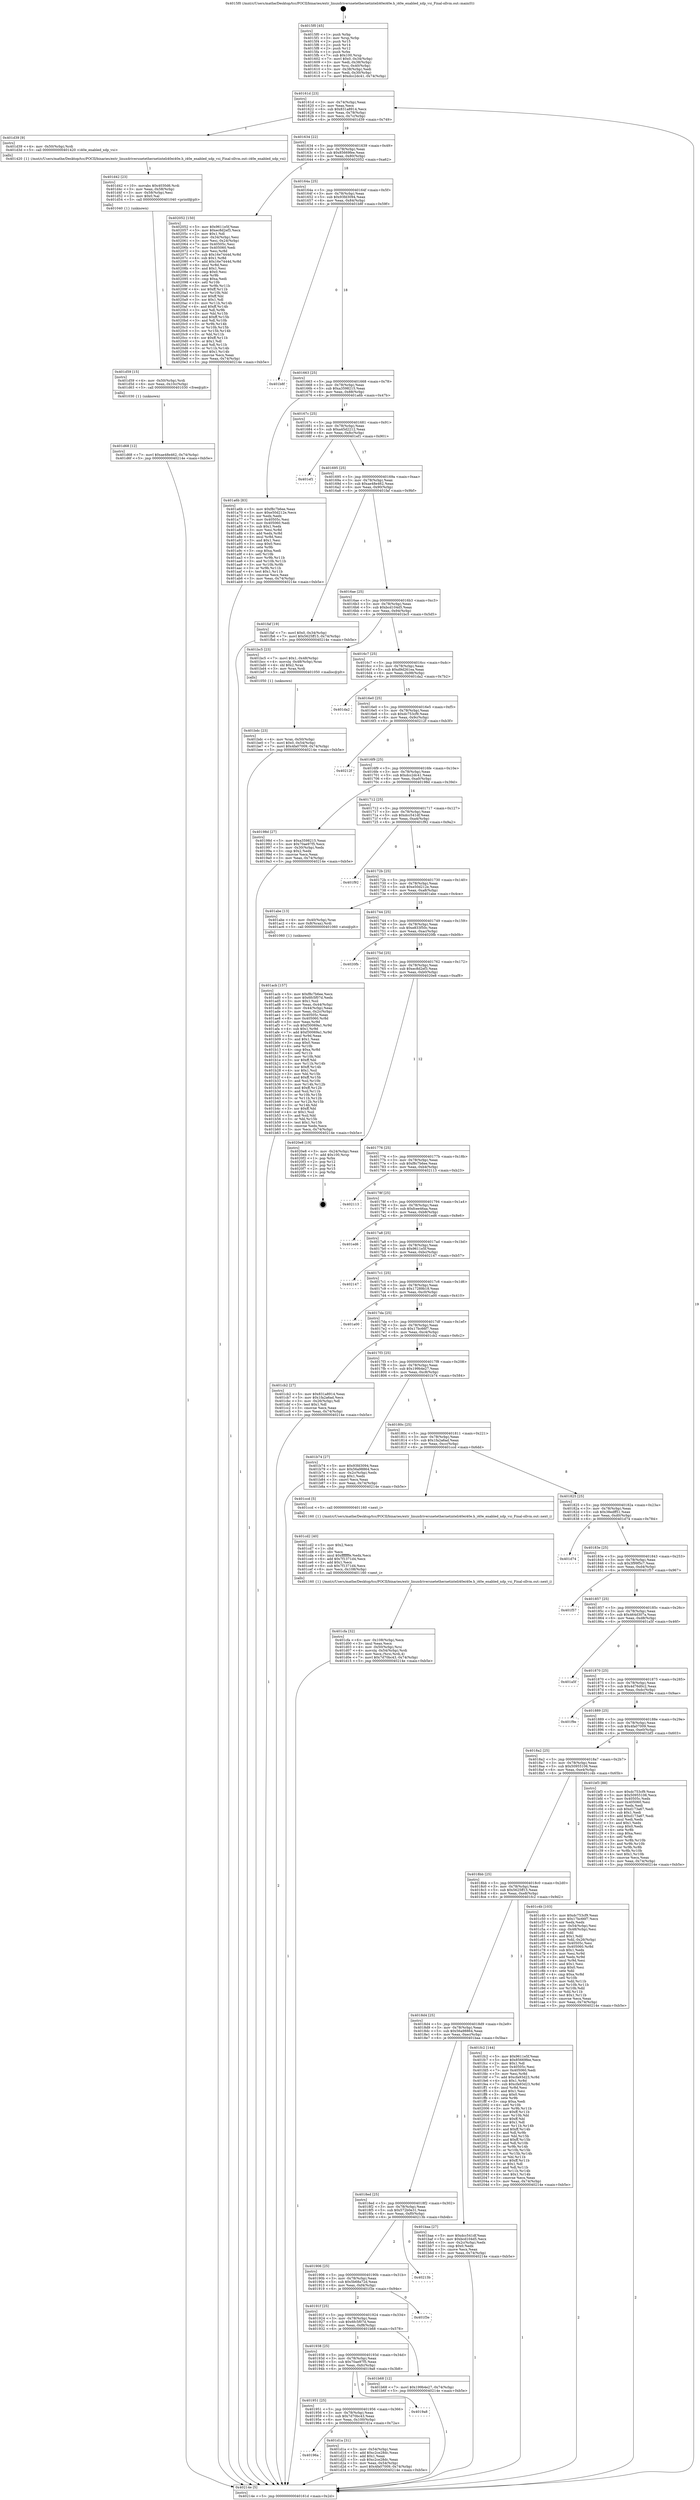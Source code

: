 digraph "0x4015f0" {
  label = "0x4015f0 (/mnt/c/Users/mathe/Desktop/tcc/POCII/binaries/extr_linuxdriversnetethernetinteli40ei40e.h_i40e_enabled_xdp_vsi_Final-ollvm.out::main(0))"
  labelloc = "t"
  node[shape=record]

  Entry [label="",width=0.3,height=0.3,shape=circle,fillcolor=black,style=filled]
  "0x40161d" [label="{
     0x40161d [23]\l
     | [instrs]\l
     &nbsp;&nbsp;0x40161d \<+3\>: mov -0x74(%rbp),%eax\l
     &nbsp;&nbsp;0x401620 \<+2\>: mov %eax,%ecx\l
     &nbsp;&nbsp;0x401622 \<+6\>: sub $0x831a8914,%ecx\l
     &nbsp;&nbsp;0x401628 \<+3\>: mov %eax,-0x78(%rbp)\l
     &nbsp;&nbsp;0x40162b \<+3\>: mov %ecx,-0x7c(%rbp)\l
     &nbsp;&nbsp;0x40162e \<+6\>: je 0000000000401d39 \<main+0x749\>\l
  }"]
  "0x401d39" [label="{
     0x401d39 [9]\l
     | [instrs]\l
     &nbsp;&nbsp;0x401d39 \<+4\>: mov -0x50(%rbp),%rdi\l
     &nbsp;&nbsp;0x401d3d \<+5\>: call 0000000000401420 \<i40e_enabled_xdp_vsi\>\l
     | [calls]\l
     &nbsp;&nbsp;0x401420 \{1\} (/mnt/c/Users/mathe/Desktop/tcc/POCII/binaries/extr_linuxdriversnetethernetinteli40ei40e.h_i40e_enabled_xdp_vsi_Final-ollvm.out::i40e_enabled_xdp_vsi)\l
  }"]
  "0x401634" [label="{
     0x401634 [22]\l
     | [instrs]\l
     &nbsp;&nbsp;0x401634 \<+5\>: jmp 0000000000401639 \<main+0x49\>\l
     &nbsp;&nbsp;0x401639 \<+3\>: mov -0x78(%rbp),%eax\l
     &nbsp;&nbsp;0x40163c \<+5\>: sub $0x85669fee,%eax\l
     &nbsp;&nbsp;0x401641 \<+3\>: mov %eax,-0x80(%rbp)\l
     &nbsp;&nbsp;0x401644 \<+6\>: je 0000000000402052 \<main+0xa62\>\l
  }"]
  Exit [label="",width=0.3,height=0.3,shape=circle,fillcolor=black,style=filled,peripheries=2]
  "0x402052" [label="{
     0x402052 [150]\l
     | [instrs]\l
     &nbsp;&nbsp;0x402052 \<+5\>: mov $0x9611e5f,%eax\l
     &nbsp;&nbsp;0x402057 \<+5\>: mov $0xec8d2ef3,%ecx\l
     &nbsp;&nbsp;0x40205c \<+2\>: mov $0x1,%dl\l
     &nbsp;&nbsp;0x40205e \<+3\>: mov -0x34(%rbp),%esi\l
     &nbsp;&nbsp;0x402061 \<+3\>: mov %esi,-0x24(%rbp)\l
     &nbsp;&nbsp;0x402064 \<+7\>: mov 0x40505c,%esi\l
     &nbsp;&nbsp;0x40206b \<+7\>: mov 0x405060,%edi\l
     &nbsp;&nbsp;0x402072 \<+3\>: mov %esi,%r8d\l
     &nbsp;&nbsp;0x402075 \<+7\>: sub $0x16e7444d,%r8d\l
     &nbsp;&nbsp;0x40207c \<+4\>: sub $0x1,%r8d\l
     &nbsp;&nbsp;0x402080 \<+7\>: add $0x16e7444d,%r8d\l
     &nbsp;&nbsp;0x402087 \<+4\>: imul %r8d,%esi\l
     &nbsp;&nbsp;0x40208b \<+3\>: and $0x1,%esi\l
     &nbsp;&nbsp;0x40208e \<+3\>: cmp $0x0,%esi\l
     &nbsp;&nbsp;0x402091 \<+4\>: sete %r9b\l
     &nbsp;&nbsp;0x402095 \<+3\>: cmp $0xa,%edi\l
     &nbsp;&nbsp;0x402098 \<+4\>: setl %r10b\l
     &nbsp;&nbsp;0x40209c \<+3\>: mov %r9b,%r11b\l
     &nbsp;&nbsp;0x40209f \<+4\>: xor $0xff,%r11b\l
     &nbsp;&nbsp;0x4020a3 \<+3\>: mov %r10b,%bl\l
     &nbsp;&nbsp;0x4020a6 \<+3\>: xor $0xff,%bl\l
     &nbsp;&nbsp;0x4020a9 \<+3\>: xor $0x1,%dl\l
     &nbsp;&nbsp;0x4020ac \<+3\>: mov %r11b,%r14b\l
     &nbsp;&nbsp;0x4020af \<+4\>: and $0xff,%r14b\l
     &nbsp;&nbsp;0x4020b3 \<+3\>: and %dl,%r9b\l
     &nbsp;&nbsp;0x4020b6 \<+3\>: mov %bl,%r15b\l
     &nbsp;&nbsp;0x4020b9 \<+4\>: and $0xff,%r15b\l
     &nbsp;&nbsp;0x4020bd \<+3\>: and %dl,%r10b\l
     &nbsp;&nbsp;0x4020c0 \<+3\>: or %r9b,%r14b\l
     &nbsp;&nbsp;0x4020c3 \<+3\>: or %r10b,%r15b\l
     &nbsp;&nbsp;0x4020c6 \<+3\>: xor %r15b,%r14b\l
     &nbsp;&nbsp;0x4020c9 \<+3\>: or %bl,%r11b\l
     &nbsp;&nbsp;0x4020cc \<+4\>: xor $0xff,%r11b\l
     &nbsp;&nbsp;0x4020d0 \<+3\>: or $0x1,%dl\l
     &nbsp;&nbsp;0x4020d3 \<+3\>: and %dl,%r11b\l
     &nbsp;&nbsp;0x4020d6 \<+3\>: or %r11b,%r14b\l
     &nbsp;&nbsp;0x4020d9 \<+4\>: test $0x1,%r14b\l
     &nbsp;&nbsp;0x4020dd \<+3\>: cmovne %ecx,%eax\l
     &nbsp;&nbsp;0x4020e0 \<+3\>: mov %eax,-0x74(%rbp)\l
     &nbsp;&nbsp;0x4020e3 \<+5\>: jmp 000000000040214e \<main+0xb5e\>\l
  }"]
  "0x40164a" [label="{
     0x40164a [25]\l
     | [instrs]\l
     &nbsp;&nbsp;0x40164a \<+5\>: jmp 000000000040164f \<main+0x5f\>\l
     &nbsp;&nbsp;0x40164f \<+3\>: mov -0x78(%rbp),%eax\l
     &nbsp;&nbsp;0x401652 \<+5\>: sub $0x93fd3094,%eax\l
     &nbsp;&nbsp;0x401657 \<+6\>: mov %eax,-0x84(%rbp)\l
     &nbsp;&nbsp;0x40165d \<+6\>: je 0000000000401b8f \<main+0x59f\>\l
  }"]
  "0x401d68" [label="{
     0x401d68 [12]\l
     | [instrs]\l
     &nbsp;&nbsp;0x401d68 \<+7\>: movl $0xae48e462,-0x74(%rbp)\l
     &nbsp;&nbsp;0x401d6f \<+5\>: jmp 000000000040214e \<main+0xb5e\>\l
  }"]
  "0x401b8f" [label="{
     0x401b8f\l
  }", style=dashed]
  "0x401663" [label="{
     0x401663 [25]\l
     | [instrs]\l
     &nbsp;&nbsp;0x401663 \<+5\>: jmp 0000000000401668 \<main+0x78\>\l
     &nbsp;&nbsp;0x401668 \<+3\>: mov -0x78(%rbp),%eax\l
     &nbsp;&nbsp;0x40166b \<+5\>: sub $0xa3598215,%eax\l
     &nbsp;&nbsp;0x401670 \<+6\>: mov %eax,-0x88(%rbp)\l
     &nbsp;&nbsp;0x401676 \<+6\>: je 0000000000401a6b \<main+0x47b\>\l
  }"]
  "0x401d59" [label="{
     0x401d59 [15]\l
     | [instrs]\l
     &nbsp;&nbsp;0x401d59 \<+4\>: mov -0x50(%rbp),%rdi\l
     &nbsp;&nbsp;0x401d5d \<+6\>: mov %eax,-0x10c(%rbp)\l
     &nbsp;&nbsp;0x401d63 \<+5\>: call 0000000000401030 \<free@plt\>\l
     | [calls]\l
     &nbsp;&nbsp;0x401030 \{1\} (unknown)\l
  }"]
  "0x401a6b" [label="{
     0x401a6b [83]\l
     | [instrs]\l
     &nbsp;&nbsp;0x401a6b \<+5\>: mov $0xf8c7b6ee,%eax\l
     &nbsp;&nbsp;0x401a70 \<+5\>: mov $0xe50d212e,%ecx\l
     &nbsp;&nbsp;0x401a75 \<+2\>: xor %edx,%edx\l
     &nbsp;&nbsp;0x401a77 \<+7\>: mov 0x40505c,%esi\l
     &nbsp;&nbsp;0x401a7e \<+7\>: mov 0x405060,%edi\l
     &nbsp;&nbsp;0x401a85 \<+3\>: sub $0x1,%edx\l
     &nbsp;&nbsp;0x401a88 \<+3\>: mov %esi,%r8d\l
     &nbsp;&nbsp;0x401a8b \<+3\>: add %edx,%r8d\l
     &nbsp;&nbsp;0x401a8e \<+4\>: imul %r8d,%esi\l
     &nbsp;&nbsp;0x401a92 \<+3\>: and $0x1,%esi\l
     &nbsp;&nbsp;0x401a95 \<+3\>: cmp $0x0,%esi\l
     &nbsp;&nbsp;0x401a98 \<+4\>: sete %r9b\l
     &nbsp;&nbsp;0x401a9c \<+3\>: cmp $0xa,%edi\l
     &nbsp;&nbsp;0x401a9f \<+4\>: setl %r10b\l
     &nbsp;&nbsp;0x401aa3 \<+3\>: mov %r9b,%r11b\l
     &nbsp;&nbsp;0x401aa6 \<+3\>: and %r10b,%r11b\l
     &nbsp;&nbsp;0x401aa9 \<+3\>: xor %r10b,%r9b\l
     &nbsp;&nbsp;0x401aac \<+3\>: or %r9b,%r11b\l
     &nbsp;&nbsp;0x401aaf \<+4\>: test $0x1,%r11b\l
     &nbsp;&nbsp;0x401ab3 \<+3\>: cmovne %ecx,%eax\l
     &nbsp;&nbsp;0x401ab6 \<+3\>: mov %eax,-0x74(%rbp)\l
     &nbsp;&nbsp;0x401ab9 \<+5\>: jmp 000000000040214e \<main+0xb5e\>\l
  }"]
  "0x40167c" [label="{
     0x40167c [25]\l
     | [instrs]\l
     &nbsp;&nbsp;0x40167c \<+5\>: jmp 0000000000401681 \<main+0x91\>\l
     &nbsp;&nbsp;0x401681 \<+3\>: mov -0x78(%rbp),%eax\l
     &nbsp;&nbsp;0x401684 \<+5\>: sub $0xa45d2212,%eax\l
     &nbsp;&nbsp;0x401689 \<+6\>: mov %eax,-0x8c(%rbp)\l
     &nbsp;&nbsp;0x40168f \<+6\>: je 0000000000401ef1 \<main+0x901\>\l
  }"]
  "0x401d42" [label="{
     0x401d42 [23]\l
     | [instrs]\l
     &nbsp;&nbsp;0x401d42 \<+10\>: movabs $0x4030d6,%rdi\l
     &nbsp;&nbsp;0x401d4c \<+3\>: mov %eax,-0x58(%rbp)\l
     &nbsp;&nbsp;0x401d4f \<+3\>: mov -0x58(%rbp),%esi\l
     &nbsp;&nbsp;0x401d52 \<+2\>: mov $0x0,%al\l
     &nbsp;&nbsp;0x401d54 \<+5\>: call 0000000000401040 \<printf@plt\>\l
     | [calls]\l
     &nbsp;&nbsp;0x401040 \{1\} (unknown)\l
  }"]
  "0x401ef1" [label="{
     0x401ef1\l
  }", style=dashed]
  "0x401695" [label="{
     0x401695 [25]\l
     | [instrs]\l
     &nbsp;&nbsp;0x401695 \<+5\>: jmp 000000000040169a \<main+0xaa\>\l
     &nbsp;&nbsp;0x40169a \<+3\>: mov -0x78(%rbp),%eax\l
     &nbsp;&nbsp;0x40169d \<+5\>: sub $0xae48e462,%eax\l
     &nbsp;&nbsp;0x4016a2 \<+6\>: mov %eax,-0x90(%rbp)\l
     &nbsp;&nbsp;0x4016a8 \<+6\>: je 0000000000401faf \<main+0x9bf\>\l
  }"]
  "0x40196a" [label="{
     0x40196a\l
  }", style=dashed]
  "0x401faf" [label="{
     0x401faf [19]\l
     | [instrs]\l
     &nbsp;&nbsp;0x401faf \<+7\>: movl $0x0,-0x34(%rbp)\l
     &nbsp;&nbsp;0x401fb6 \<+7\>: movl $0x5625ff15,-0x74(%rbp)\l
     &nbsp;&nbsp;0x401fbd \<+5\>: jmp 000000000040214e \<main+0xb5e\>\l
  }"]
  "0x4016ae" [label="{
     0x4016ae [25]\l
     | [instrs]\l
     &nbsp;&nbsp;0x4016ae \<+5\>: jmp 00000000004016b3 \<main+0xc3\>\l
     &nbsp;&nbsp;0x4016b3 \<+3\>: mov -0x78(%rbp),%eax\l
     &nbsp;&nbsp;0x4016b6 \<+5\>: sub $0xbcd104d5,%eax\l
     &nbsp;&nbsp;0x4016bb \<+6\>: mov %eax,-0x94(%rbp)\l
     &nbsp;&nbsp;0x4016c1 \<+6\>: je 0000000000401bc5 \<main+0x5d5\>\l
  }"]
  "0x401d1a" [label="{
     0x401d1a [31]\l
     | [instrs]\l
     &nbsp;&nbsp;0x401d1a \<+3\>: mov -0x54(%rbp),%eax\l
     &nbsp;&nbsp;0x401d1d \<+5\>: add $0xc2ce28dc,%eax\l
     &nbsp;&nbsp;0x401d22 \<+3\>: add $0x1,%eax\l
     &nbsp;&nbsp;0x401d25 \<+5\>: sub $0xc2ce28dc,%eax\l
     &nbsp;&nbsp;0x401d2a \<+3\>: mov %eax,-0x54(%rbp)\l
     &nbsp;&nbsp;0x401d2d \<+7\>: movl $0x4fa07009,-0x74(%rbp)\l
     &nbsp;&nbsp;0x401d34 \<+5\>: jmp 000000000040214e \<main+0xb5e\>\l
  }"]
  "0x401bc5" [label="{
     0x401bc5 [23]\l
     | [instrs]\l
     &nbsp;&nbsp;0x401bc5 \<+7\>: movl $0x1,-0x48(%rbp)\l
     &nbsp;&nbsp;0x401bcc \<+4\>: movslq -0x48(%rbp),%rax\l
     &nbsp;&nbsp;0x401bd0 \<+4\>: shl $0x2,%rax\l
     &nbsp;&nbsp;0x401bd4 \<+3\>: mov %rax,%rdi\l
     &nbsp;&nbsp;0x401bd7 \<+5\>: call 0000000000401050 \<malloc@plt\>\l
     | [calls]\l
     &nbsp;&nbsp;0x401050 \{1\} (unknown)\l
  }"]
  "0x4016c7" [label="{
     0x4016c7 [25]\l
     | [instrs]\l
     &nbsp;&nbsp;0x4016c7 \<+5\>: jmp 00000000004016cc \<main+0xdc\>\l
     &nbsp;&nbsp;0x4016cc \<+3\>: mov -0x78(%rbp),%eax\l
     &nbsp;&nbsp;0x4016cf \<+5\>: sub $0xd9d261ea,%eax\l
     &nbsp;&nbsp;0x4016d4 \<+6\>: mov %eax,-0x98(%rbp)\l
     &nbsp;&nbsp;0x4016da \<+6\>: je 0000000000401da2 \<main+0x7b2\>\l
  }"]
  "0x401951" [label="{
     0x401951 [25]\l
     | [instrs]\l
     &nbsp;&nbsp;0x401951 \<+5\>: jmp 0000000000401956 \<main+0x366\>\l
     &nbsp;&nbsp;0x401956 \<+3\>: mov -0x78(%rbp),%eax\l
     &nbsp;&nbsp;0x401959 \<+5\>: sub $0x7d70bc43,%eax\l
     &nbsp;&nbsp;0x40195e \<+6\>: mov %eax,-0x100(%rbp)\l
     &nbsp;&nbsp;0x401964 \<+6\>: je 0000000000401d1a \<main+0x72a\>\l
  }"]
  "0x401da2" [label="{
     0x401da2\l
  }", style=dashed]
  "0x4016e0" [label="{
     0x4016e0 [25]\l
     | [instrs]\l
     &nbsp;&nbsp;0x4016e0 \<+5\>: jmp 00000000004016e5 \<main+0xf5\>\l
     &nbsp;&nbsp;0x4016e5 \<+3\>: mov -0x78(%rbp),%eax\l
     &nbsp;&nbsp;0x4016e8 \<+5\>: sub $0xdc753cf9,%eax\l
     &nbsp;&nbsp;0x4016ed \<+6\>: mov %eax,-0x9c(%rbp)\l
     &nbsp;&nbsp;0x4016f3 \<+6\>: je 000000000040212f \<main+0xb3f\>\l
  }"]
  "0x4019a8" [label="{
     0x4019a8\l
  }", style=dashed]
  "0x40212f" [label="{
     0x40212f\l
  }", style=dashed]
  "0x4016f9" [label="{
     0x4016f9 [25]\l
     | [instrs]\l
     &nbsp;&nbsp;0x4016f9 \<+5\>: jmp 00000000004016fe \<main+0x10e\>\l
     &nbsp;&nbsp;0x4016fe \<+3\>: mov -0x78(%rbp),%eax\l
     &nbsp;&nbsp;0x401701 \<+5\>: sub $0xdcc2dc41,%eax\l
     &nbsp;&nbsp;0x401706 \<+6\>: mov %eax,-0xa0(%rbp)\l
     &nbsp;&nbsp;0x40170c \<+6\>: je 000000000040198d \<main+0x39d\>\l
  }"]
  "0x401cfa" [label="{
     0x401cfa [32]\l
     | [instrs]\l
     &nbsp;&nbsp;0x401cfa \<+6\>: mov -0x108(%rbp),%ecx\l
     &nbsp;&nbsp;0x401d00 \<+3\>: imul %eax,%ecx\l
     &nbsp;&nbsp;0x401d03 \<+4\>: mov -0x50(%rbp),%rsi\l
     &nbsp;&nbsp;0x401d07 \<+4\>: movslq -0x54(%rbp),%rdi\l
     &nbsp;&nbsp;0x401d0b \<+3\>: mov %ecx,(%rsi,%rdi,4)\l
     &nbsp;&nbsp;0x401d0e \<+7\>: movl $0x7d70bc43,-0x74(%rbp)\l
     &nbsp;&nbsp;0x401d15 \<+5\>: jmp 000000000040214e \<main+0xb5e\>\l
  }"]
  "0x40198d" [label="{
     0x40198d [27]\l
     | [instrs]\l
     &nbsp;&nbsp;0x40198d \<+5\>: mov $0xa3598215,%eax\l
     &nbsp;&nbsp;0x401992 \<+5\>: mov $0x70ae97f5,%ecx\l
     &nbsp;&nbsp;0x401997 \<+3\>: mov -0x30(%rbp),%edx\l
     &nbsp;&nbsp;0x40199a \<+3\>: cmp $0x2,%edx\l
     &nbsp;&nbsp;0x40199d \<+3\>: cmovne %ecx,%eax\l
     &nbsp;&nbsp;0x4019a0 \<+3\>: mov %eax,-0x74(%rbp)\l
     &nbsp;&nbsp;0x4019a3 \<+5\>: jmp 000000000040214e \<main+0xb5e\>\l
  }"]
  "0x401712" [label="{
     0x401712 [25]\l
     | [instrs]\l
     &nbsp;&nbsp;0x401712 \<+5\>: jmp 0000000000401717 \<main+0x127\>\l
     &nbsp;&nbsp;0x401717 \<+3\>: mov -0x78(%rbp),%eax\l
     &nbsp;&nbsp;0x40171a \<+5\>: sub $0xdcc541df,%eax\l
     &nbsp;&nbsp;0x40171f \<+6\>: mov %eax,-0xa4(%rbp)\l
     &nbsp;&nbsp;0x401725 \<+6\>: je 0000000000401f92 \<main+0x9a2\>\l
  }"]
  "0x40214e" [label="{
     0x40214e [5]\l
     | [instrs]\l
     &nbsp;&nbsp;0x40214e \<+5\>: jmp 000000000040161d \<main+0x2d\>\l
  }"]
  "0x4015f0" [label="{
     0x4015f0 [45]\l
     | [instrs]\l
     &nbsp;&nbsp;0x4015f0 \<+1\>: push %rbp\l
     &nbsp;&nbsp;0x4015f1 \<+3\>: mov %rsp,%rbp\l
     &nbsp;&nbsp;0x4015f4 \<+2\>: push %r15\l
     &nbsp;&nbsp;0x4015f6 \<+2\>: push %r14\l
     &nbsp;&nbsp;0x4015f8 \<+2\>: push %r12\l
     &nbsp;&nbsp;0x4015fa \<+1\>: push %rbx\l
     &nbsp;&nbsp;0x4015fb \<+7\>: sub $0x100,%rsp\l
     &nbsp;&nbsp;0x401602 \<+7\>: movl $0x0,-0x34(%rbp)\l
     &nbsp;&nbsp;0x401609 \<+3\>: mov %edi,-0x38(%rbp)\l
     &nbsp;&nbsp;0x40160c \<+4\>: mov %rsi,-0x40(%rbp)\l
     &nbsp;&nbsp;0x401610 \<+3\>: mov -0x38(%rbp),%edi\l
     &nbsp;&nbsp;0x401613 \<+3\>: mov %edi,-0x30(%rbp)\l
     &nbsp;&nbsp;0x401616 \<+7\>: movl $0xdcc2dc41,-0x74(%rbp)\l
  }"]
  "0x401cd2" [label="{
     0x401cd2 [40]\l
     | [instrs]\l
     &nbsp;&nbsp;0x401cd2 \<+5\>: mov $0x2,%ecx\l
     &nbsp;&nbsp;0x401cd7 \<+1\>: cltd\l
     &nbsp;&nbsp;0x401cd8 \<+2\>: idiv %ecx\l
     &nbsp;&nbsp;0x401cda \<+6\>: imul $0xfffffffe,%edx,%ecx\l
     &nbsp;&nbsp;0x401ce0 \<+6\>: add $0x7f1371d4,%ecx\l
     &nbsp;&nbsp;0x401ce6 \<+3\>: add $0x1,%ecx\l
     &nbsp;&nbsp;0x401ce9 \<+6\>: sub $0x7f1371d4,%ecx\l
     &nbsp;&nbsp;0x401cef \<+6\>: mov %ecx,-0x108(%rbp)\l
     &nbsp;&nbsp;0x401cf5 \<+5\>: call 0000000000401160 \<next_i\>\l
     | [calls]\l
     &nbsp;&nbsp;0x401160 \{1\} (/mnt/c/Users/mathe/Desktop/tcc/POCII/binaries/extr_linuxdriversnetethernetinteli40ei40e.h_i40e_enabled_xdp_vsi_Final-ollvm.out::next_i)\l
  }"]
  "0x401f92" [label="{
     0x401f92\l
  }", style=dashed]
  "0x40172b" [label="{
     0x40172b [25]\l
     | [instrs]\l
     &nbsp;&nbsp;0x40172b \<+5\>: jmp 0000000000401730 \<main+0x140\>\l
     &nbsp;&nbsp;0x401730 \<+3\>: mov -0x78(%rbp),%eax\l
     &nbsp;&nbsp;0x401733 \<+5\>: sub $0xe50d212e,%eax\l
     &nbsp;&nbsp;0x401738 \<+6\>: mov %eax,-0xa8(%rbp)\l
     &nbsp;&nbsp;0x40173e \<+6\>: je 0000000000401abe \<main+0x4ce\>\l
  }"]
  "0x401bdc" [label="{
     0x401bdc [23]\l
     | [instrs]\l
     &nbsp;&nbsp;0x401bdc \<+4\>: mov %rax,-0x50(%rbp)\l
     &nbsp;&nbsp;0x401be0 \<+7\>: movl $0x0,-0x54(%rbp)\l
     &nbsp;&nbsp;0x401be7 \<+7\>: movl $0x4fa07009,-0x74(%rbp)\l
     &nbsp;&nbsp;0x401bee \<+5\>: jmp 000000000040214e \<main+0xb5e\>\l
  }"]
  "0x401abe" [label="{
     0x401abe [13]\l
     | [instrs]\l
     &nbsp;&nbsp;0x401abe \<+4\>: mov -0x40(%rbp),%rax\l
     &nbsp;&nbsp;0x401ac2 \<+4\>: mov 0x8(%rax),%rdi\l
     &nbsp;&nbsp;0x401ac6 \<+5\>: call 0000000000401060 \<atoi@plt\>\l
     | [calls]\l
     &nbsp;&nbsp;0x401060 \{1\} (unknown)\l
  }"]
  "0x401744" [label="{
     0x401744 [25]\l
     | [instrs]\l
     &nbsp;&nbsp;0x401744 \<+5\>: jmp 0000000000401749 \<main+0x159\>\l
     &nbsp;&nbsp;0x401749 \<+3\>: mov -0x78(%rbp),%eax\l
     &nbsp;&nbsp;0x40174c \<+5\>: sub $0xe833f50c,%eax\l
     &nbsp;&nbsp;0x401751 \<+6\>: mov %eax,-0xac(%rbp)\l
     &nbsp;&nbsp;0x401757 \<+6\>: je 00000000004020fb \<main+0xb0b\>\l
  }"]
  "0x401acb" [label="{
     0x401acb [157]\l
     | [instrs]\l
     &nbsp;&nbsp;0x401acb \<+5\>: mov $0xf8c7b6ee,%ecx\l
     &nbsp;&nbsp;0x401ad0 \<+5\>: mov $0x6fc5f07d,%edx\l
     &nbsp;&nbsp;0x401ad5 \<+3\>: mov $0x1,%sil\l
     &nbsp;&nbsp;0x401ad8 \<+3\>: mov %eax,-0x44(%rbp)\l
     &nbsp;&nbsp;0x401adb \<+3\>: mov -0x44(%rbp),%eax\l
     &nbsp;&nbsp;0x401ade \<+3\>: mov %eax,-0x2c(%rbp)\l
     &nbsp;&nbsp;0x401ae1 \<+7\>: mov 0x40505c,%eax\l
     &nbsp;&nbsp;0x401ae8 \<+8\>: mov 0x405060,%r8d\l
     &nbsp;&nbsp;0x401af0 \<+3\>: mov %eax,%r9d\l
     &nbsp;&nbsp;0x401af3 \<+7\>: sub $0xf30069a1,%r9d\l
     &nbsp;&nbsp;0x401afa \<+4\>: sub $0x1,%r9d\l
     &nbsp;&nbsp;0x401afe \<+7\>: add $0xf30069a1,%r9d\l
     &nbsp;&nbsp;0x401b05 \<+4\>: imul %r9d,%eax\l
     &nbsp;&nbsp;0x401b09 \<+3\>: and $0x1,%eax\l
     &nbsp;&nbsp;0x401b0c \<+3\>: cmp $0x0,%eax\l
     &nbsp;&nbsp;0x401b0f \<+4\>: sete %r10b\l
     &nbsp;&nbsp;0x401b13 \<+4\>: cmp $0xa,%r8d\l
     &nbsp;&nbsp;0x401b17 \<+4\>: setl %r11b\l
     &nbsp;&nbsp;0x401b1b \<+3\>: mov %r10b,%bl\l
     &nbsp;&nbsp;0x401b1e \<+3\>: xor $0xff,%bl\l
     &nbsp;&nbsp;0x401b21 \<+3\>: mov %r11b,%r14b\l
     &nbsp;&nbsp;0x401b24 \<+4\>: xor $0xff,%r14b\l
     &nbsp;&nbsp;0x401b28 \<+4\>: xor $0x1,%sil\l
     &nbsp;&nbsp;0x401b2c \<+3\>: mov %bl,%r15b\l
     &nbsp;&nbsp;0x401b2f \<+4\>: and $0xff,%r15b\l
     &nbsp;&nbsp;0x401b33 \<+3\>: and %sil,%r10b\l
     &nbsp;&nbsp;0x401b36 \<+3\>: mov %r14b,%r12b\l
     &nbsp;&nbsp;0x401b39 \<+4\>: and $0xff,%r12b\l
     &nbsp;&nbsp;0x401b3d \<+3\>: and %sil,%r11b\l
     &nbsp;&nbsp;0x401b40 \<+3\>: or %r10b,%r15b\l
     &nbsp;&nbsp;0x401b43 \<+3\>: or %r11b,%r12b\l
     &nbsp;&nbsp;0x401b46 \<+3\>: xor %r12b,%r15b\l
     &nbsp;&nbsp;0x401b49 \<+3\>: or %r14b,%bl\l
     &nbsp;&nbsp;0x401b4c \<+3\>: xor $0xff,%bl\l
     &nbsp;&nbsp;0x401b4f \<+4\>: or $0x1,%sil\l
     &nbsp;&nbsp;0x401b53 \<+3\>: and %sil,%bl\l
     &nbsp;&nbsp;0x401b56 \<+3\>: or %bl,%r15b\l
     &nbsp;&nbsp;0x401b59 \<+4\>: test $0x1,%r15b\l
     &nbsp;&nbsp;0x401b5d \<+3\>: cmovne %edx,%ecx\l
     &nbsp;&nbsp;0x401b60 \<+3\>: mov %ecx,-0x74(%rbp)\l
     &nbsp;&nbsp;0x401b63 \<+5\>: jmp 000000000040214e \<main+0xb5e\>\l
  }"]
  "0x401938" [label="{
     0x401938 [25]\l
     | [instrs]\l
     &nbsp;&nbsp;0x401938 \<+5\>: jmp 000000000040193d \<main+0x34d\>\l
     &nbsp;&nbsp;0x40193d \<+3\>: mov -0x78(%rbp),%eax\l
     &nbsp;&nbsp;0x401940 \<+5\>: sub $0x70ae97f5,%eax\l
     &nbsp;&nbsp;0x401945 \<+6\>: mov %eax,-0xfc(%rbp)\l
     &nbsp;&nbsp;0x40194b \<+6\>: je 00000000004019a8 \<main+0x3b8\>\l
  }"]
  "0x4020fb" [label="{
     0x4020fb\l
  }", style=dashed]
  "0x40175d" [label="{
     0x40175d [25]\l
     | [instrs]\l
     &nbsp;&nbsp;0x40175d \<+5\>: jmp 0000000000401762 \<main+0x172\>\l
     &nbsp;&nbsp;0x401762 \<+3\>: mov -0x78(%rbp),%eax\l
     &nbsp;&nbsp;0x401765 \<+5\>: sub $0xec8d2ef3,%eax\l
     &nbsp;&nbsp;0x40176a \<+6\>: mov %eax,-0xb0(%rbp)\l
     &nbsp;&nbsp;0x401770 \<+6\>: je 00000000004020e8 \<main+0xaf8\>\l
  }"]
  "0x401b68" [label="{
     0x401b68 [12]\l
     | [instrs]\l
     &nbsp;&nbsp;0x401b68 \<+7\>: movl $0x199b4e27,-0x74(%rbp)\l
     &nbsp;&nbsp;0x401b6f \<+5\>: jmp 000000000040214e \<main+0xb5e\>\l
  }"]
  "0x4020e8" [label="{
     0x4020e8 [19]\l
     | [instrs]\l
     &nbsp;&nbsp;0x4020e8 \<+3\>: mov -0x24(%rbp),%eax\l
     &nbsp;&nbsp;0x4020eb \<+7\>: add $0x100,%rsp\l
     &nbsp;&nbsp;0x4020f2 \<+1\>: pop %rbx\l
     &nbsp;&nbsp;0x4020f3 \<+2\>: pop %r12\l
     &nbsp;&nbsp;0x4020f5 \<+2\>: pop %r14\l
     &nbsp;&nbsp;0x4020f7 \<+2\>: pop %r15\l
     &nbsp;&nbsp;0x4020f9 \<+1\>: pop %rbp\l
     &nbsp;&nbsp;0x4020fa \<+1\>: ret\l
  }"]
  "0x401776" [label="{
     0x401776 [25]\l
     | [instrs]\l
     &nbsp;&nbsp;0x401776 \<+5\>: jmp 000000000040177b \<main+0x18b\>\l
     &nbsp;&nbsp;0x40177b \<+3\>: mov -0x78(%rbp),%eax\l
     &nbsp;&nbsp;0x40177e \<+5\>: sub $0xf8c7b6ee,%eax\l
     &nbsp;&nbsp;0x401783 \<+6\>: mov %eax,-0xb4(%rbp)\l
     &nbsp;&nbsp;0x401789 \<+6\>: je 0000000000402113 \<main+0xb23\>\l
  }"]
  "0x40191f" [label="{
     0x40191f [25]\l
     | [instrs]\l
     &nbsp;&nbsp;0x40191f \<+5\>: jmp 0000000000401924 \<main+0x334\>\l
     &nbsp;&nbsp;0x401924 \<+3\>: mov -0x78(%rbp),%eax\l
     &nbsp;&nbsp;0x401927 \<+5\>: sub $0x6fc5f07d,%eax\l
     &nbsp;&nbsp;0x40192c \<+6\>: mov %eax,-0xf8(%rbp)\l
     &nbsp;&nbsp;0x401932 \<+6\>: je 0000000000401b68 \<main+0x578\>\l
  }"]
  "0x402113" [label="{
     0x402113\l
  }", style=dashed]
  "0x40178f" [label="{
     0x40178f [25]\l
     | [instrs]\l
     &nbsp;&nbsp;0x40178f \<+5\>: jmp 0000000000401794 \<main+0x1a4\>\l
     &nbsp;&nbsp;0x401794 \<+3\>: mov -0x78(%rbp),%eax\l
     &nbsp;&nbsp;0x401797 \<+5\>: sub $0xfcee46aa,%eax\l
     &nbsp;&nbsp;0x40179c \<+6\>: mov %eax,-0xb8(%rbp)\l
     &nbsp;&nbsp;0x4017a2 \<+6\>: je 0000000000401ed6 \<main+0x8e6\>\l
  }"]
  "0x401f3e" [label="{
     0x401f3e\l
  }", style=dashed]
  "0x401ed6" [label="{
     0x401ed6\l
  }", style=dashed]
  "0x4017a8" [label="{
     0x4017a8 [25]\l
     | [instrs]\l
     &nbsp;&nbsp;0x4017a8 \<+5\>: jmp 00000000004017ad \<main+0x1bd\>\l
     &nbsp;&nbsp;0x4017ad \<+3\>: mov -0x78(%rbp),%eax\l
     &nbsp;&nbsp;0x4017b0 \<+5\>: sub $0x9611e5f,%eax\l
     &nbsp;&nbsp;0x4017b5 \<+6\>: mov %eax,-0xbc(%rbp)\l
     &nbsp;&nbsp;0x4017bb \<+6\>: je 0000000000402147 \<main+0xb57\>\l
  }"]
  "0x401906" [label="{
     0x401906 [25]\l
     | [instrs]\l
     &nbsp;&nbsp;0x401906 \<+5\>: jmp 000000000040190b \<main+0x31b\>\l
     &nbsp;&nbsp;0x40190b \<+3\>: mov -0x78(%rbp),%eax\l
     &nbsp;&nbsp;0x40190e \<+5\>: sub $0x5b68a72d,%eax\l
     &nbsp;&nbsp;0x401913 \<+6\>: mov %eax,-0xf4(%rbp)\l
     &nbsp;&nbsp;0x401919 \<+6\>: je 0000000000401f3e \<main+0x94e\>\l
  }"]
  "0x402147" [label="{
     0x402147\l
  }", style=dashed]
  "0x4017c1" [label="{
     0x4017c1 [25]\l
     | [instrs]\l
     &nbsp;&nbsp;0x4017c1 \<+5\>: jmp 00000000004017c6 \<main+0x1d6\>\l
     &nbsp;&nbsp;0x4017c6 \<+3\>: mov -0x78(%rbp),%eax\l
     &nbsp;&nbsp;0x4017c9 \<+5\>: sub $0x17289b18,%eax\l
     &nbsp;&nbsp;0x4017ce \<+6\>: mov %eax,-0xc0(%rbp)\l
     &nbsp;&nbsp;0x4017d4 \<+6\>: je 0000000000401a00 \<main+0x410\>\l
  }"]
  "0x40213b" [label="{
     0x40213b\l
  }", style=dashed]
  "0x401a00" [label="{
     0x401a00\l
  }", style=dashed]
  "0x4017da" [label="{
     0x4017da [25]\l
     | [instrs]\l
     &nbsp;&nbsp;0x4017da \<+5\>: jmp 00000000004017df \<main+0x1ef\>\l
     &nbsp;&nbsp;0x4017df \<+3\>: mov -0x78(%rbp),%eax\l
     &nbsp;&nbsp;0x4017e2 \<+5\>: sub $0x17bc66f7,%eax\l
     &nbsp;&nbsp;0x4017e7 \<+6\>: mov %eax,-0xc4(%rbp)\l
     &nbsp;&nbsp;0x4017ed \<+6\>: je 0000000000401cb2 \<main+0x6c2\>\l
  }"]
  "0x4018ed" [label="{
     0x4018ed [25]\l
     | [instrs]\l
     &nbsp;&nbsp;0x4018ed \<+5\>: jmp 00000000004018f2 \<main+0x302\>\l
     &nbsp;&nbsp;0x4018f2 \<+3\>: mov -0x78(%rbp),%eax\l
     &nbsp;&nbsp;0x4018f5 \<+5\>: sub $0x572b0e31,%eax\l
     &nbsp;&nbsp;0x4018fa \<+6\>: mov %eax,-0xf0(%rbp)\l
     &nbsp;&nbsp;0x401900 \<+6\>: je 000000000040213b \<main+0xb4b\>\l
  }"]
  "0x401cb2" [label="{
     0x401cb2 [27]\l
     | [instrs]\l
     &nbsp;&nbsp;0x401cb2 \<+5\>: mov $0x831a8914,%eax\l
     &nbsp;&nbsp;0x401cb7 \<+5\>: mov $0x1fa2a6ad,%ecx\l
     &nbsp;&nbsp;0x401cbc \<+3\>: mov -0x26(%rbp),%dl\l
     &nbsp;&nbsp;0x401cbf \<+3\>: test $0x1,%dl\l
     &nbsp;&nbsp;0x401cc2 \<+3\>: cmovne %ecx,%eax\l
     &nbsp;&nbsp;0x401cc5 \<+3\>: mov %eax,-0x74(%rbp)\l
     &nbsp;&nbsp;0x401cc8 \<+5\>: jmp 000000000040214e \<main+0xb5e\>\l
  }"]
  "0x4017f3" [label="{
     0x4017f3 [25]\l
     | [instrs]\l
     &nbsp;&nbsp;0x4017f3 \<+5\>: jmp 00000000004017f8 \<main+0x208\>\l
     &nbsp;&nbsp;0x4017f8 \<+3\>: mov -0x78(%rbp),%eax\l
     &nbsp;&nbsp;0x4017fb \<+5\>: sub $0x199b4e27,%eax\l
     &nbsp;&nbsp;0x401800 \<+6\>: mov %eax,-0xc8(%rbp)\l
     &nbsp;&nbsp;0x401806 \<+6\>: je 0000000000401b74 \<main+0x584\>\l
  }"]
  "0x401baa" [label="{
     0x401baa [27]\l
     | [instrs]\l
     &nbsp;&nbsp;0x401baa \<+5\>: mov $0xdcc541df,%eax\l
     &nbsp;&nbsp;0x401baf \<+5\>: mov $0xbcd104d5,%ecx\l
     &nbsp;&nbsp;0x401bb4 \<+3\>: mov -0x2c(%rbp),%edx\l
     &nbsp;&nbsp;0x401bb7 \<+3\>: cmp $0x0,%edx\l
     &nbsp;&nbsp;0x401bba \<+3\>: cmove %ecx,%eax\l
     &nbsp;&nbsp;0x401bbd \<+3\>: mov %eax,-0x74(%rbp)\l
     &nbsp;&nbsp;0x401bc0 \<+5\>: jmp 000000000040214e \<main+0xb5e\>\l
  }"]
  "0x401b74" [label="{
     0x401b74 [27]\l
     | [instrs]\l
     &nbsp;&nbsp;0x401b74 \<+5\>: mov $0x93fd3094,%eax\l
     &nbsp;&nbsp;0x401b79 \<+5\>: mov $0x56a98864,%ecx\l
     &nbsp;&nbsp;0x401b7e \<+3\>: mov -0x2c(%rbp),%edx\l
     &nbsp;&nbsp;0x401b81 \<+3\>: cmp $0x1,%edx\l
     &nbsp;&nbsp;0x401b84 \<+3\>: cmovl %ecx,%eax\l
     &nbsp;&nbsp;0x401b87 \<+3\>: mov %eax,-0x74(%rbp)\l
     &nbsp;&nbsp;0x401b8a \<+5\>: jmp 000000000040214e \<main+0xb5e\>\l
  }"]
  "0x40180c" [label="{
     0x40180c [25]\l
     | [instrs]\l
     &nbsp;&nbsp;0x40180c \<+5\>: jmp 0000000000401811 \<main+0x221\>\l
     &nbsp;&nbsp;0x401811 \<+3\>: mov -0x78(%rbp),%eax\l
     &nbsp;&nbsp;0x401814 \<+5\>: sub $0x1fa2a6ad,%eax\l
     &nbsp;&nbsp;0x401819 \<+6\>: mov %eax,-0xcc(%rbp)\l
     &nbsp;&nbsp;0x40181f \<+6\>: je 0000000000401ccd \<main+0x6dd\>\l
  }"]
  "0x4018d4" [label="{
     0x4018d4 [25]\l
     | [instrs]\l
     &nbsp;&nbsp;0x4018d4 \<+5\>: jmp 00000000004018d9 \<main+0x2e9\>\l
     &nbsp;&nbsp;0x4018d9 \<+3\>: mov -0x78(%rbp),%eax\l
     &nbsp;&nbsp;0x4018dc \<+5\>: sub $0x56a98864,%eax\l
     &nbsp;&nbsp;0x4018e1 \<+6\>: mov %eax,-0xec(%rbp)\l
     &nbsp;&nbsp;0x4018e7 \<+6\>: je 0000000000401baa \<main+0x5ba\>\l
  }"]
  "0x401ccd" [label="{
     0x401ccd [5]\l
     | [instrs]\l
     &nbsp;&nbsp;0x401ccd \<+5\>: call 0000000000401160 \<next_i\>\l
     | [calls]\l
     &nbsp;&nbsp;0x401160 \{1\} (/mnt/c/Users/mathe/Desktop/tcc/POCII/binaries/extr_linuxdriversnetethernetinteli40ei40e.h_i40e_enabled_xdp_vsi_Final-ollvm.out::next_i)\l
  }"]
  "0x401825" [label="{
     0x401825 [25]\l
     | [instrs]\l
     &nbsp;&nbsp;0x401825 \<+5\>: jmp 000000000040182a \<main+0x23a\>\l
     &nbsp;&nbsp;0x40182a \<+3\>: mov -0x78(%rbp),%eax\l
     &nbsp;&nbsp;0x40182d \<+5\>: sub $0x38edff51,%eax\l
     &nbsp;&nbsp;0x401832 \<+6\>: mov %eax,-0xd0(%rbp)\l
     &nbsp;&nbsp;0x401838 \<+6\>: je 0000000000401d74 \<main+0x784\>\l
  }"]
  "0x401fc2" [label="{
     0x401fc2 [144]\l
     | [instrs]\l
     &nbsp;&nbsp;0x401fc2 \<+5\>: mov $0x9611e5f,%eax\l
     &nbsp;&nbsp;0x401fc7 \<+5\>: mov $0x85669fee,%ecx\l
     &nbsp;&nbsp;0x401fcc \<+2\>: mov $0x1,%dl\l
     &nbsp;&nbsp;0x401fce \<+7\>: mov 0x40505c,%esi\l
     &nbsp;&nbsp;0x401fd5 \<+7\>: mov 0x405060,%edi\l
     &nbsp;&nbsp;0x401fdc \<+3\>: mov %esi,%r8d\l
     &nbsp;&nbsp;0x401fdf \<+7\>: add $0xcfa93d23,%r8d\l
     &nbsp;&nbsp;0x401fe6 \<+4\>: sub $0x1,%r8d\l
     &nbsp;&nbsp;0x401fea \<+7\>: sub $0xcfa93d23,%r8d\l
     &nbsp;&nbsp;0x401ff1 \<+4\>: imul %r8d,%esi\l
     &nbsp;&nbsp;0x401ff5 \<+3\>: and $0x1,%esi\l
     &nbsp;&nbsp;0x401ff8 \<+3\>: cmp $0x0,%esi\l
     &nbsp;&nbsp;0x401ffb \<+4\>: sete %r9b\l
     &nbsp;&nbsp;0x401fff \<+3\>: cmp $0xa,%edi\l
     &nbsp;&nbsp;0x402002 \<+4\>: setl %r10b\l
     &nbsp;&nbsp;0x402006 \<+3\>: mov %r9b,%r11b\l
     &nbsp;&nbsp;0x402009 \<+4\>: xor $0xff,%r11b\l
     &nbsp;&nbsp;0x40200d \<+3\>: mov %r10b,%bl\l
     &nbsp;&nbsp;0x402010 \<+3\>: xor $0xff,%bl\l
     &nbsp;&nbsp;0x402013 \<+3\>: xor $0x1,%dl\l
     &nbsp;&nbsp;0x402016 \<+3\>: mov %r11b,%r14b\l
     &nbsp;&nbsp;0x402019 \<+4\>: and $0xff,%r14b\l
     &nbsp;&nbsp;0x40201d \<+3\>: and %dl,%r9b\l
     &nbsp;&nbsp;0x402020 \<+3\>: mov %bl,%r15b\l
     &nbsp;&nbsp;0x402023 \<+4\>: and $0xff,%r15b\l
     &nbsp;&nbsp;0x402027 \<+3\>: and %dl,%r10b\l
     &nbsp;&nbsp;0x40202a \<+3\>: or %r9b,%r14b\l
     &nbsp;&nbsp;0x40202d \<+3\>: or %r10b,%r15b\l
     &nbsp;&nbsp;0x402030 \<+3\>: xor %r15b,%r14b\l
     &nbsp;&nbsp;0x402033 \<+3\>: or %bl,%r11b\l
     &nbsp;&nbsp;0x402036 \<+4\>: xor $0xff,%r11b\l
     &nbsp;&nbsp;0x40203a \<+3\>: or $0x1,%dl\l
     &nbsp;&nbsp;0x40203d \<+3\>: and %dl,%r11b\l
     &nbsp;&nbsp;0x402040 \<+3\>: or %r11b,%r14b\l
     &nbsp;&nbsp;0x402043 \<+4\>: test $0x1,%r14b\l
     &nbsp;&nbsp;0x402047 \<+3\>: cmovne %ecx,%eax\l
     &nbsp;&nbsp;0x40204a \<+3\>: mov %eax,-0x74(%rbp)\l
     &nbsp;&nbsp;0x40204d \<+5\>: jmp 000000000040214e \<main+0xb5e\>\l
  }"]
  "0x401d74" [label="{
     0x401d74\l
  }", style=dashed]
  "0x40183e" [label="{
     0x40183e [25]\l
     | [instrs]\l
     &nbsp;&nbsp;0x40183e \<+5\>: jmp 0000000000401843 \<main+0x253\>\l
     &nbsp;&nbsp;0x401843 \<+3\>: mov -0x78(%rbp),%eax\l
     &nbsp;&nbsp;0x401846 \<+5\>: sub $0x3f99f5c7,%eax\l
     &nbsp;&nbsp;0x40184b \<+6\>: mov %eax,-0xd4(%rbp)\l
     &nbsp;&nbsp;0x401851 \<+6\>: je 0000000000401f57 \<main+0x967\>\l
  }"]
  "0x4018bb" [label="{
     0x4018bb [25]\l
     | [instrs]\l
     &nbsp;&nbsp;0x4018bb \<+5\>: jmp 00000000004018c0 \<main+0x2d0\>\l
     &nbsp;&nbsp;0x4018c0 \<+3\>: mov -0x78(%rbp),%eax\l
     &nbsp;&nbsp;0x4018c3 \<+5\>: sub $0x5625ff15,%eax\l
     &nbsp;&nbsp;0x4018c8 \<+6\>: mov %eax,-0xe8(%rbp)\l
     &nbsp;&nbsp;0x4018ce \<+6\>: je 0000000000401fc2 \<main+0x9d2\>\l
  }"]
  "0x401f57" [label="{
     0x401f57\l
  }", style=dashed]
  "0x401857" [label="{
     0x401857 [25]\l
     | [instrs]\l
     &nbsp;&nbsp;0x401857 \<+5\>: jmp 000000000040185c \<main+0x26c\>\l
     &nbsp;&nbsp;0x40185c \<+3\>: mov -0x78(%rbp),%eax\l
     &nbsp;&nbsp;0x40185f \<+5\>: sub $0x464d307a,%eax\l
     &nbsp;&nbsp;0x401864 \<+6\>: mov %eax,-0xd8(%rbp)\l
     &nbsp;&nbsp;0x40186a \<+6\>: je 0000000000401a5f \<main+0x46f\>\l
  }"]
  "0x401c4b" [label="{
     0x401c4b [103]\l
     | [instrs]\l
     &nbsp;&nbsp;0x401c4b \<+5\>: mov $0xdc753cf9,%eax\l
     &nbsp;&nbsp;0x401c50 \<+5\>: mov $0x17bc66f7,%ecx\l
     &nbsp;&nbsp;0x401c55 \<+2\>: xor %edx,%edx\l
     &nbsp;&nbsp;0x401c57 \<+3\>: mov -0x54(%rbp),%esi\l
     &nbsp;&nbsp;0x401c5a \<+3\>: cmp -0x48(%rbp),%esi\l
     &nbsp;&nbsp;0x401c5d \<+4\>: setl %dil\l
     &nbsp;&nbsp;0x401c61 \<+4\>: and $0x1,%dil\l
     &nbsp;&nbsp;0x401c65 \<+4\>: mov %dil,-0x26(%rbp)\l
     &nbsp;&nbsp;0x401c69 \<+7\>: mov 0x40505c,%esi\l
     &nbsp;&nbsp;0x401c70 \<+8\>: mov 0x405060,%r8d\l
     &nbsp;&nbsp;0x401c78 \<+3\>: sub $0x1,%edx\l
     &nbsp;&nbsp;0x401c7b \<+3\>: mov %esi,%r9d\l
     &nbsp;&nbsp;0x401c7e \<+3\>: add %edx,%r9d\l
     &nbsp;&nbsp;0x401c81 \<+4\>: imul %r9d,%esi\l
     &nbsp;&nbsp;0x401c85 \<+3\>: and $0x1,%esi\l
     &nbsp;&nbsp;0x401c88 \<+3\>: cmp $0x0,%esi\l
     &nbsp;&nbsp;0x401c8b \<+4\>: sete %dil\l
     &nbsp;&nbsp;0x401c8f \<+4\>: cmp $0xa,%r8d\l
     &nbsp;&nbsp;0x401c93 \<+4\>: setl %r10b\l
     &nbsp;&nbsp;0x401c97 \<+3\>: mov %dil,%r11b\l
     &nbsp;&nbsp;0x401c9a \<+3\>: and %r10b,%r11b\l
     &nbsp;&nbsp;0x401c9d \<+3\>: xor %r10b,%dil\l
     &nbsp;&nbsp;0x401ca0 \<+3\>: or %dil,%r11b\l
     &nbsp;&nbsp;0x401ca3 \<+4\>: test $0x1,%r11b\l
     &nbsp;&nbsp;0x401ca7 \<+3\>: cmovne %ecx,%eax\l
     &nbsp;&nbsp;0x401caa \<+3\>: mov %eax,-0x74(%rbp)\l
     &nbsp;&nbsp;0x401cad \<+5\>: jmp 000000000040214e \<main+0xb5e\>\l
  }"]
  "0x401a5f" [label="{
     0x401a5f\l
  }", style=dashed]
  "0x401870" [label="{
     0x401870 [25]\l
     | [instrs]\l
     &nbsp;&nbsp;0x401870 \<+5\>: jmp 0000000000401875 \<main+0x285\>\l
     &nbsp;&nbsp;0x401875 \<+3\>: mov -0x78(%rbp),%eax\l
     &nbsp;&nbsp;0x401878 \<+5\>: sub $0x4d76d0c2,%eax\l
     &nbsp;&nbsp;0x40187d \<+6\>: mov %eax,-0xdc(%rbp)\l
     &nbsp;&nbsp;0x401883 \<+6\>: je 0000000000401f9e \<main+0x9ae\>\l
  }"]
  "0x4018a2" [label="{
     0x4018a2 [25]\l
     | [instrs]\l
     &nbsp;&nbsp;0x4018a2 \<+5\>: jmp 00000000004018a7 \<main+0x2b7\>\l
     &nbsp;&nbsp;0x4018a7 \<+3\>: mov -0x78(%rbp),%eax\l
     &nbsp;&nbsp;0x4018aa \<+5\>: sub $0x50955106,%eax\l
     &nbsp;&nbsp;0x4018af \<+6\>: mov %eax,-0xe4(%rbp)\l
     &nbsp;&nbsp;0x4018b5 \<+6\>: je 0000000000401c4b \<main+0x65b\>\l
  }"]
  "0x401f9e" [label="{
     0x401f9e\l
  }", style=dashed]
  "0x401889" [label="{
     0x401889 [25]\l
     | [instrs]\l
     &nbsp;&nbsp;0x401889 \<+5\>: jmp 000000000040188e \<main+0x29e\>\l
     &nbsp;&nbsp;0x40188e \<+3\>: mov -0x78(%rbp),%eax\l
     &nbsp;&nbsp;0x401891 \<+5\>: sub $0x4fa07009,%eax\l
     &nbsp;&nbsp;0x401896 \<+6\>: mov %eax,-0xe0(%rbp)\l
     &nbsp;&nbsp;0x40189c \<+6\>: je 0000000000401bf3 \<main+0x603\>\l
  }"]
  "0x401bf3" [label="{
     0x401bf3 [88]\l
     | [instrs]\l
     &nbsp;&nbsp;0x401bf3 \<+5\>: mov $0xdc753cf9,%eax\l
     &nbsp;&nbsp;0x401bf8 \<+5\>: mov $0x50955106,%ecx\l
     &nbsp;&nbsp;0x401bfd \<+7\>: mov 0x40505c,%edx\l
     &nbsp;&nbsp;0x401c04 \<+7\>: mov 0x405060,%esi\l
     &nbsp;&nbsp;0x401c0b \<+2\>: mov %edx,%edi\l
     &nbsp;&nbsp;0x401c0d \<+6\>: sub $0xd173a67,%edi\l
     &nbsp;&nbsp;0x401c13 \<+3\>: sub $0x1,%edi\l
     &nbsp;&nbsp;0x401c16 \<+6\>: add $0xd173a67,%edi\l
     &nbsp;&nbsp;0x401c1c \<+3\>: imul %edi,%edx\l
     &nbsp;&nbsp;0x401c1f \<+3\>: and $0x1,%edx\l
     &nbsp;&nbsp;0x401c22 \<+3\>: cmp $0x0,%edx\l
     &nbsp;&nbsp;0x401c25 \<+4\>: sete %r8b\l
     &nbsp;&nbsp;0x401c29 \<+3\>: cmp $0xa,%esi\l
     &nbsp;&nbsp;0x401c2c \<+4\>: setl %r9b\l
     &nbsp;&nbsp;0x401c30 \<+3\>: mov %r8b,%r10b\l
     &nbsp;&nbsp;0x401c33 \<+3\>: and %r9b,%r10b\l
     &nbsp;&nbsp;0x401c36 \<+3\>: xor %r9b,%r8b\l
     &nbsp;&nbsp;0x401c39 \<+3\>: or %r8b,%r10b\l
     &nbsp;&nbsp;0x401c3c \<+4\>: test $0x1,%r10b\l
     &nbsp;&nbsp;0x401c40 \<+3\>: cmovne %ecx,%eax\l
     &nbsp;&nbsp;0x401c43 \<+3\>: mov %eax,-0x74(%rbp)\l
     &nbsp;&nbsp;0x401c46 \<+5\>: jmp 000000000040214e \<main+0xb5e\>\l
  }"]
  Entry -> "0x4015f0" [label=" 1"]
  "0x40161d" -> "0x401d39" [label=" 1"]
  "0x40161d" -> "0x401634" [label=" 19"]
  "0x4020e8" -> Exit [label=" 1"]
  "0x401634" -> "0x402052" [label=" 1"]
  "0x401634" -> "0x40164a" [label=" 18"]
  "0x402052" -> "0x40214e" [label=" 1"]
  "0x40164a" -> "0x401b8f" [label=" 0"]
  "0x40164a" -> "0x401663" [label=" 18"]
  "0x401fc2" -> "0x40214e" [label=" 1"]
  "0x401663" -> "0x401a6b" [label=" 1"]
  "0x401663" -> "0x40167c" [label=" 17"]
  "0x401faf" -> "0x40214e" [label=" 1"]
  "0x40167c" -> "0x401ef1" [label=" 0"]
  "0x40167c" -> "0x401695" [label=" 17"]
  "0x401d68" -> "0x40214e" [label=" 1"]
  "0x401695" -> "0x401faf" [label=" 1"]
  "0x401695" -> "0x4016ae" [label=" 16"]
  "0x401d59" -> "0x401d68" [label=" 1"]
  "0x4016ae" -> "0x401bc5" [label=" 1"]
  "0x4016ae" -> "0x4016c7" [label=" 15"]
  "0x401d42" -> "0x401d59" [label=" 1"]
  "0x4016c7" -> "0x401da2" [label=" 0"]
  "0x4016c7" -> "0x4016e0" [label=" 15"]
  "0x401d1a" -> "0x40214e" [label=" 1"]
  "0x4016e0" -> "0x40212f" [label=" 0"]
  "0x4016e0" -> "0x4016f9" [label=" 15"]
  "0x401951" -> "0x40196a" [label=" 0"]
  "0x4016f9" -> "0x40198d" [label=" 1"]
  "0x4016f9" -> "0x401712" [label=" 14"]
  "0x40198d" -> "0x40214e" [label=" 1"]
  "0x4015f0" -> "0x40161d" [label=" 1"]
  "0x40214e" -> "0x40161d" [label=" 19"]
  "0x401a6b" -> "0x40214e" [label=" 1"]
  "0x401d39" -> "0x401d42" [label=" 1"]
  "0x401712" -> "0x401f92" [label=" 0"]
  "0x401712" -> "0x40172b" [label=" 14"]
  "0x401938" -> "0x401951" [label=" 1"]
  "0x40172b" -> "0x401abe" [label=" 1"]
  "0x40172b" -> "0x401744" [label=" 13"]
  "0x401abe" -> "0x401acb" [label=" 1"]
  "0x401acb" -> "0x40214e" [label=" 1"]
  "0x401938" -> "0x4019a8" [label=" 0"]
  "0x401744" -> "0x4020fb" [label=" 0"]
  "0x401744" -> "0x40175d" [label=" 13"]
  "0x401951" -> "0x401d1a" [label=" 1"]
  "0x40175d" -> "0x4020e8" [label=" 1"]
  "0x40175d" -> "0x401776" [label=" 12"]
  "0x401cfa" -> "0x40214e" [label=" 1"]
  "0x401776" -> "0x402113" [label=" 0"]
  "0x401776" -> "0x40178f" [label=" 12"]
  "0x401ccd" -> "0x401cd2" [label=" 1"]
  "0x40178f" -> "0x401ed6" [label=" 0"]
  "0x40178f" -> "0x4017a8" [label=" 12"]
  "0x401cb2" -> "0x40214e" [label=" 2"]
  "0x4017a8" -> "0x402147" [label=" 0"]
  "0x4017a8" -> "0x4017c1" [label=" 12"]
  "0x401bf3" -> "0x40214e" [label=" 2"]
  "0x4017c1" -> "0x401a00" [label=" 0"]
  "0x4017c1" -> "0x4017da" [label=" 12"]
  "0x401bdc" -> "0x40214e" [label=" 1"]
  "0x4017da" -> "0x401cb2" [label=" 2"]
  "0x4017da" -> "0x4017f3" [label=" 10"]
  "0x401baa" -> "0x40214e" [label=" 1"]
  "0x4017f3" -> "0x401b74" [label=" 1"]
  "0x4017f3" -> "0x40180c" [label=" 9"]
  "0x401b74" -> "0x40214e" [label=" 1"]
  "0x40180c" -> "0x401ccd" [label=" 1"]
  "0x40180c" -> "0x401825" [label=" 8"]
  "0x40191f" -> "0x401938" [label=" 1"]
  "0x401825" -> "0x401d74" [label=" 0"]
  "0x401825" -> "0x40183e" [label=" 8"]
  "0x40191f" -> "0x401b68" [label=" 1"]
  "0x40183e" -> "0x401f57" [label=" 0"]
  "0x40183e" -> "0x401857" [label=" 8"]
  "0x401906" -> "0x40191f" [label=" 2"]
  "0x401857" -> "0x401a5f" [label=" 0"]
  "0x401857" -> "0x401870" [label=" 8"]
  "0x401906" -> "0x401f3e" [label=" 0"]
  "0x401870" -> "0x401f9e" [label=" 0"]
  "0x401870" -> "0x401889" [label=" 8"]
  "0x4018ed" -> "0x401906" [label=" 2"]
  "0x401889" -> "0x401bf3" [label=" 2"]
  "0x401889" -> "0x4018a2" [label=" 6"]
  "0x401c4b" -> "0x40214e" [label=" 2"]
  "0x4018a2" -> "0x401c4b" [label=" 2"]
  "0x4018a2" -> "0x4018bb" [label=" 4"]
  "0x401cd2" -> "0x401cfa" [label=" 1"]
  "0x4018bb" -> "0x401fc2" [label=" 1"]
  "0x4018bb" -> "0x4018d4" [label=" 3"]
  "0x401b68" -> "0x40214e" [label=" 1"]
  "0x4018d4" -> "0x401baa" [label=" 1"]
  "0x4018d4" -> "0x4018ed" [label=" 2"]
  "0x401bc5" -> "0x401bdc" [label=" 1"]
  "0x4018ed" -> "0x40213b" [label=" 0"]
}
